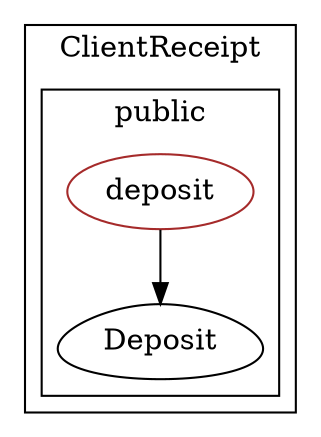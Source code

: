 digraph parent {
	subgraph cluster_ClientReceipt {
		graph [label=ClientReceipt]
		subgraph cluster_ClientReceipt_internal {
			graph [label=internal]
		}
		subgraph cluster_ClientReceipt_public {
			graph [label=public]
			deposit [color=brown]
			Deposit [shape=egg]
			deposit -> Deposit
		}
		subgraph cluster_ClientReceipt_external {
			graph [label=external]
		}
		subgraph cluster_ClientReceipt_default {
			graph [label=default]
		}
	}
}
